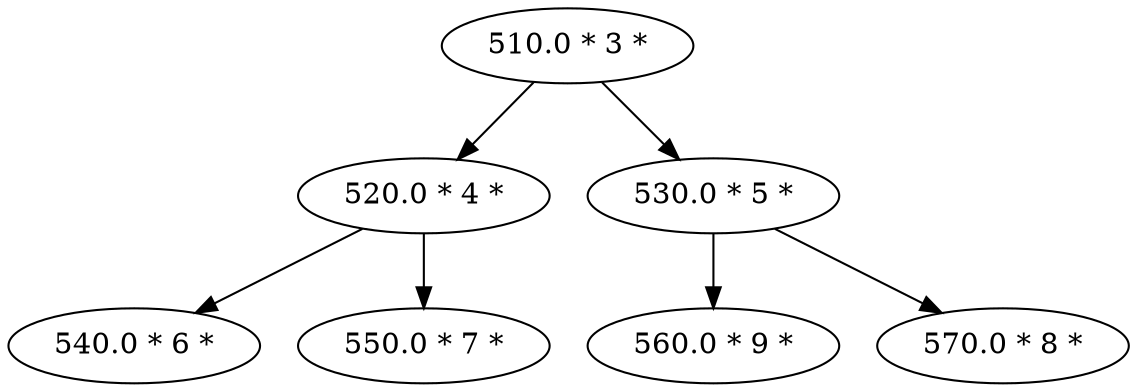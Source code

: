 digraph {
3 [label="510.0 * 3 *"];
4 [label="520.0 * 4 *"];
5 [label="530.0 * 5 *"];
6 [label="540.0 * 6 *"];
7 [label="550.0 * 7 *"];
9 [label="560.0 * 9 *"];
8 [label="570.0 * 8 *"];
3 -> 4;
3 -> 5;
4 -> 6;
4 -> 7;
5 -> 8;
5 -> 9;
}
